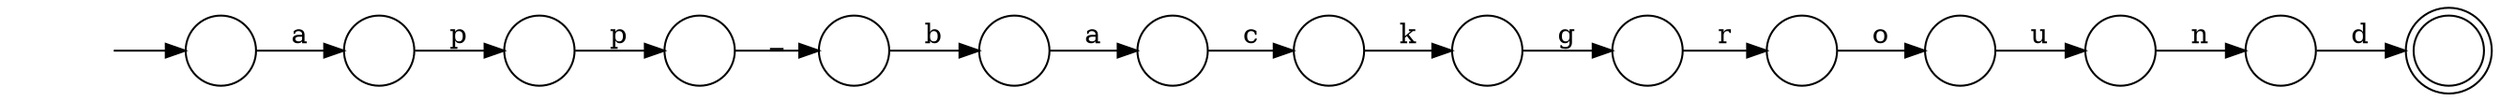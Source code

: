 digraph Automaton {
  rankdir = LR;
  0 [shape=circle,label=""];
  0 -> 11 [label="a"]
  1 [shape=circle,label=""];
  1 -> 2 [label="p"]
  2 [shape=circle,label=""];
  2 -> 3 [label="p"]
  3 [shape=circle,label=""];
  3 -> 9 [label="_"]
  4 [shape=circle,label=""];
  4 -> 10 [label="r"]
  5 [shape=circle,label=""];
  5 -> 14 [label="u"]
  6 [shape=circle,label=""];
  6 -> 13 [label="k"]
  7 [shape=circle,label=""];
  7 -> 12 [label="d"]
  8 [shape=circle,label=""];
  initial [shape=plaintext,label=""];
  initial -> 8
  8 -> 1 [label="a"]
  9 [shape=circle,label=""];
  9 -> 0 [label="b"]
  10 [shape=circle,label=""];
  10 -> 5 [label="o"]
  11 [shape=circle,label=""];
  11 -> 6 [label="c"]
  12 [shape=doublecircle,label=""];
  13 [shape=circle,label=""];
  13 -> 4 [label="g"]
  14 [shape=circle,label=""];
  14 -> 7 [label="n"]
}

